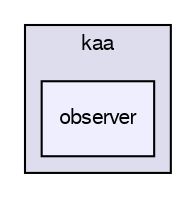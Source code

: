 digraph "/var/lib/jenkins/workspace/kaa_v0.6.1/client/client-multi/client-cpp/kaa/observer" {
  bgcolor=transparent;
  compound=true
  node [ fontsize="10", fontname="FreeSans"];
  edge [ labelfontsize="10", labelfontname="FreeSans"];
  subgraph clusterdir_2187fc7953f42afcb142bb157d033f37 {
    graph [ bgcolor="#ddddee", pencolor="black", label="kaa" fontname="FreeSans", fontsize="10", URL="dir_2187fc7953f42afcb142bb157d033f37.html"]
  dir_91af711ec35180085fbde428d2426781 [shape=box, label="observer", style="filled", fillcolor="#eeeeff", pencolor="black", URL="dir_91af711ec35180085fbde428d2426781.html"];
  }
}

